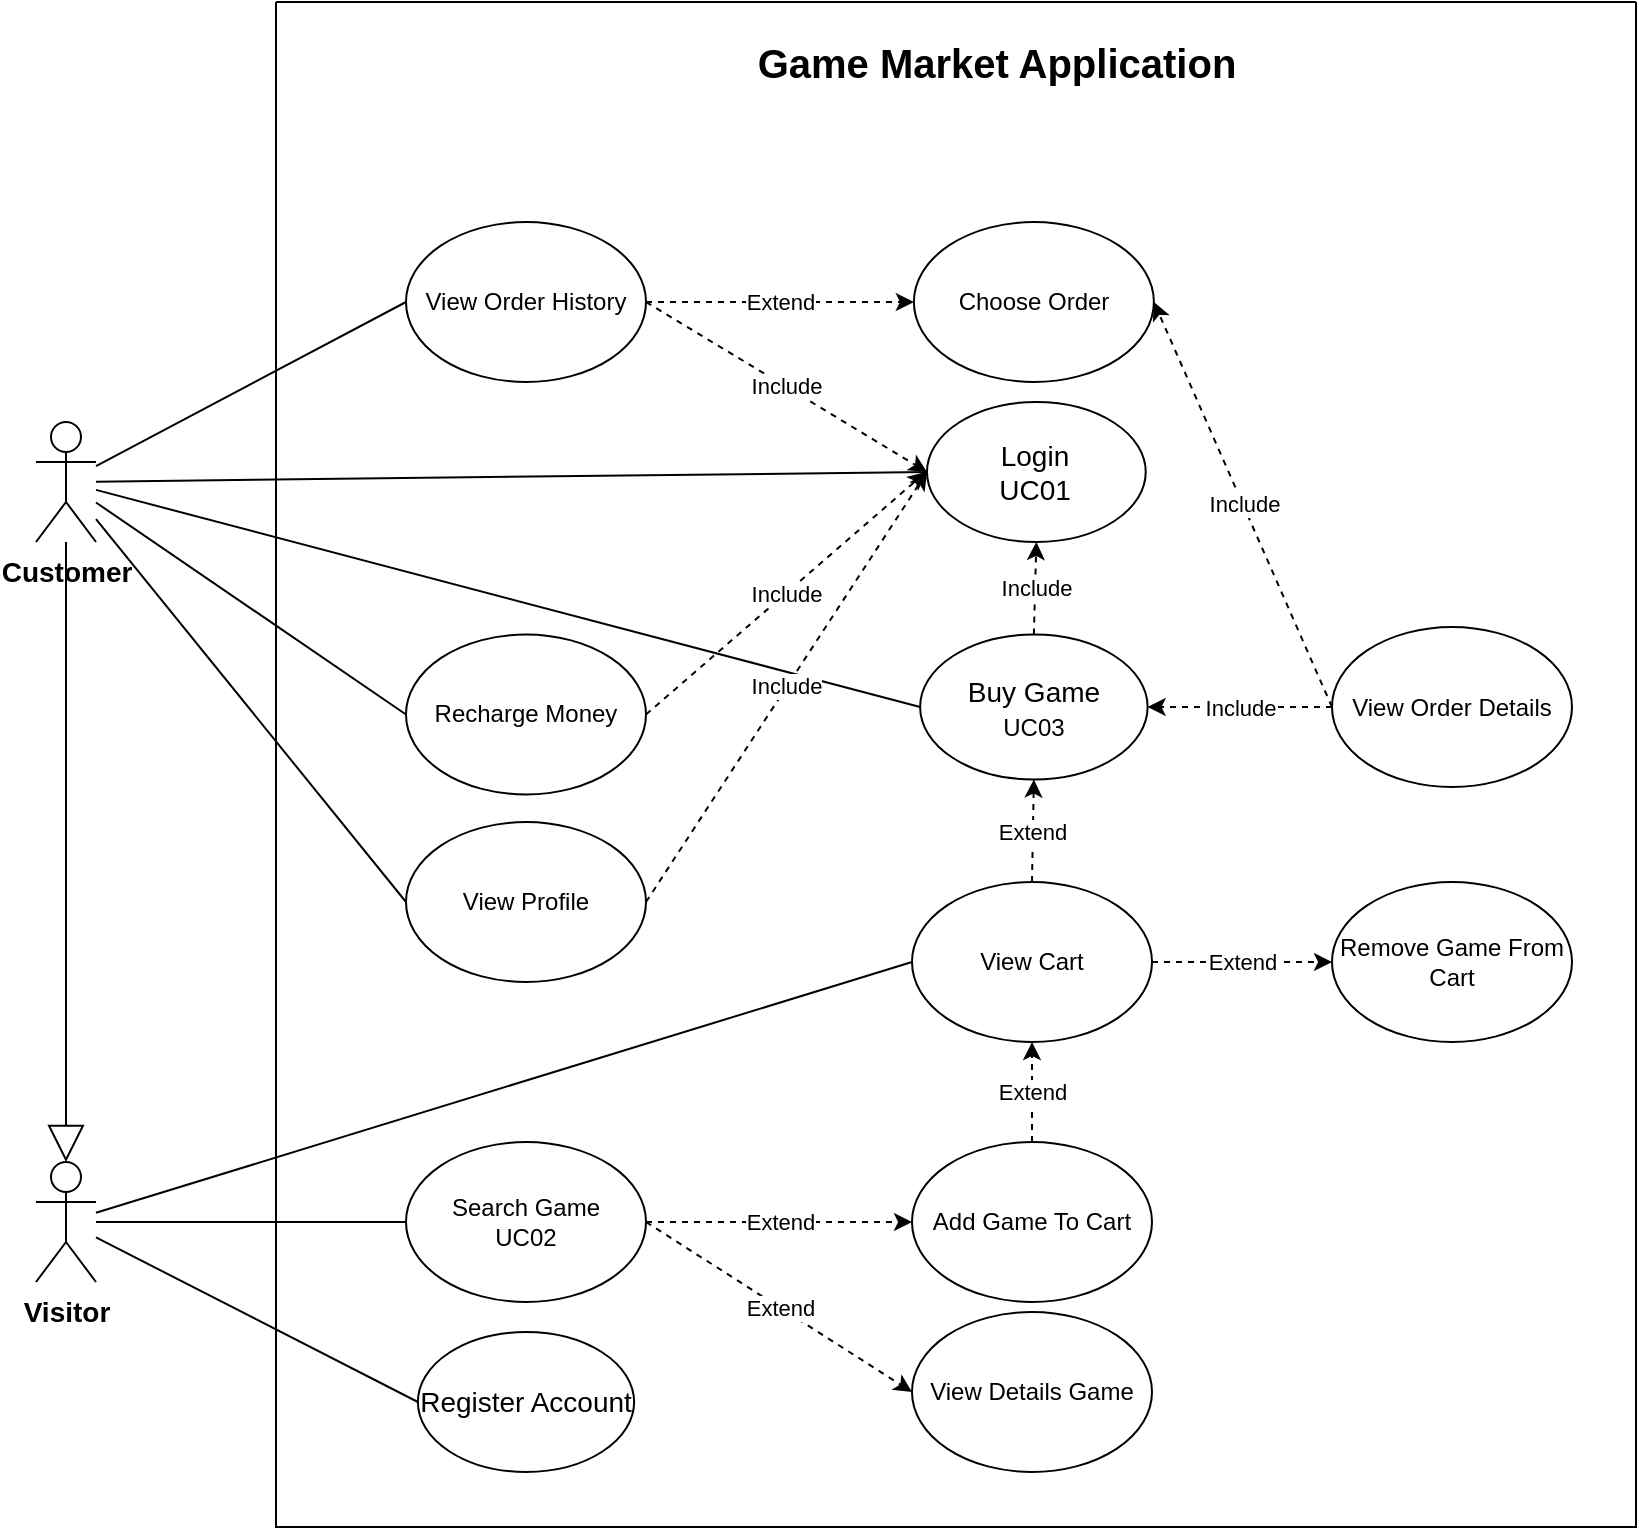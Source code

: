 <mxfile version="20.6.2" type="device"><diagram id="KXcQYND8kiZpKf5_zue2" name="Page-1"><mxGraphModel dx="1024" dy="601" grid="1" gridSize="10" guides="1" tooltips="1" connect="1" arrows="1" fold="1" page="1" pageScale="1" pageWidth="850" pageHeight="1100" math="0" shadow="0"><root><mxCell id="0"/><mxCell id="1" parent="0"/><mxCell id="yJES4FdTqjZqcFZiMuPb-55" value="Register Account" style="ellipse;whiteSpace=wrap;html=1;fontSize=14;" parent="1" vertex="1"><mxGeometry x="210.94" y="895" width="108.12" height="70" as="geometry"/></mxCell><mxCell id="yJES4FdTqjZqcFZiMuPb-57" value="&lt;b style=&quot;font-size: 14px;&quot;&gt;Customer&lt;/b&gt;" style="shape=umlActor;verticalLabelPosition=bottom;verticalAlign=top;html=1;outlineConnect=0;fontSize=14;" parent="1" vertex="1"><mxGeometry x="20" y="440" width="30" height="60" as="geometry"/></mxCell><mxCell id="yJES4FdTqjZqcFZiMuPb-60" value="Buy Game&lt;br&gt;&lt;span style=&quot;font-size: 12px;&quot;&gt;UC03&lt;/span&gt;" style="ellipse;whiteSpace=wrap;html=1;fontSize=14;" parent="1" vertex="1"><mxGeometry x="462.06" y="546.25" width="113.75" height="72.5" as="geometry"/></mxCell><mxCell id="yJES4FdTqjZqcFZiMuPb-63" value="" style="endArrow=none;html=1;rounded=0;fontSize=14;entryX=0;entryY=0.5;entryDx=0;entryDy=0;" parent="1" source="yJES4FdTqjZqcFZiMuPb-57" target="yJES4FdTqjZqcFZiMuPb-56" edge="1"><mxGeometry width="50" height="50" relative="1" as="geometry"><mxPoint x="193" y="485" as="sourcePoint"/><mxPoint x="243" y="435" as="targetPoint"/></mxGeometry></mxCell><mxCell id="yJES4FdTqjZqcFZiMuPb-64" value="" style="endArrow=none;html=1;rounded=0;fontSize=14;entryX=0;entryY=0.5;entryDx=0;entryDy=0;" parent="1" source="yJES4FdTqjZqcFZiMuPb-94" target="sp--mUhmZl4PDLwXqNvq-12" edge="1"><mxGeometry width="50" height="50" relative="1" as="geometry"><mxPoint x="3" y="1231.538" as="sourcePoint"/><mxPoint x="105.0" y="840" as="targetPoint"/></mxGeometry></mxCell><mxCell id="yJES4FdTqjZqcFZiMuPb-94" value="&lt;b style=&quot;font-size: 14px;&quot;&gt;Visitor&lt;/b&gt;" style="shape=umlActor;verticalLabelPosition=bottom;verticalAlign=top;html=1;outlineConnect=0;fontSize=14;" parent="1" vertex="1"><mxGeometry x="20" y="810" width="30" height="60" as="geometry"/></mxCell><mxCell id="yJES4FdTqjZqcFZiMuPb-95" value="" style="endArrow=block;endSize=16;endFill=0;html=1;rounded=0;" parent="1" source="yJES4FdTqjZqcFZiMuPb-57" target="yJES4FdTqjZqcFZiMuPb-94" edge="1"><mxGeometry width="160" relative="1" as="geometry"><mxPoint x="8" y="530" as="sourcePoint"/><mxPoint x="8" y="800" as="targetPoint"/></mxGeometry></mxCell><mxCell id="yJES4FdTqjZqcFZiMuPb-97" value="" style="endArrow=none;html=1;rounded=0;fontSize=14;entryX=0;entryY=0.5;entryDx=0;entryDy=0;" parent="1" source="yJES4FdTqjZqcFZiMuPb-94" target="yJES4FdTqjZqcFZiMuPb-55" edge="1"><mxGeometry width="50" height="50" relative="1" as="geometry"><mxPoint x="-27" y="948.973" as="sourcePoint"/><mxPoint x="140.5" y="1105" as="targetPoint"/></mxGeometry></mxCell><mxCell id="yJES4FdTqjZqcFZiMuPb-56" value="Login&lt;br&gt;UC01" style="ellipse;whiteSpace=wrap;html=1;fontSize=14;" parent="1" vertex="1"><mxGeometry x="465.49" y="430" width="109.38" height="70" as="geometry"/></mxCell><mxCell id="j5gfw2YF714i59jHXQbF-12" value="Include" style="endArrow=classic;html=1;rounded=0;dashed=1;entryX=0.5;entryY=1;entryDx=0;entryDy=0;exitX=0.5;exitY=0;exitDx=0;exitDy=0;" parent="1" source="yJES4FdTqjZqcFZiMuPb-60" target="yJES4FdTqjZqcFZiMuPb-56" edge="1"><mxGeometry width="50" height="50" relative="1" as="geometry"><mxPoint x="298" y="530" as="sourcePoint"/><mxPoint x="388" y="430" as="targetPoint"/></mxGeometry></mxCell><mxCell id="j5gfw2YF714i59jHXQbF-16" value="" style="swimlane;startSize=0;fontSize=14;" parent="1" vertex="1"><mxGeometry x="140" y="230" width="680" height="762.5" as="geometry"/></mxCell><mxCell id="j5gfw2YF714i59jHXQbF-17" value="&lt;b style=&quot;font-size: 20px;&quot;&gt;Game Market Application&lt;/b&gt;" style="text;html=1;align=center;verticalAlign=middle;resizable=0;points=[];autosize=1;strokeColor=none;fillColor=none;fontSize=14;" parent="j5gfw2YF714i59jHXQbF-16" vertex="1"><mxGeometry x="230" y="10" width="260" height="40" as="geometry"/></mxCell><mxCell id="sp--mUhmZl4PDLwXqNvq-5" value="Add Game To Cart" style="ellipse;whiteSpace=wrap;html=1;" parent="1" vertex="1"><mxGeometry x="458" y="800" width="120" height="80" as="geometry"/></mxCell><mxCell id="sp--mUhmZl4PDLwXqNvq-6" value="Remove Game From Cart" style="ellipse;whiteSpace=wrap;html=1;" parent="1" vertex="1"><mxGeometry x="668" y="670" width="120" height="80" as="geometry"/></mxCell><mxCell id="sp--mUhmZl4PDLwXqNvq-11" value="View Details Game" style="ellipse;whiteSpace=wrap;html=1;" parent="1" vertex="1"><mxGeometry x="458" y="885" width="120" height="80" as="geometry"/></mxCell><mxCell id="sp--mUhmZl4PDLwXqNvq-12" value="Search Game&lt;br&gt;UC02" style="ellipse;whiteSpace=wrap;html=1;" parent="1" vertex="1"><mxGeometry x="205.0" y="800" width="120" height="80" as="geometry"/></mxCell><mxCell id="sp--mUhmZl4PDLwXqNvq-15" value="Extend" style="endArrow=classic;html=1;rounded=0;entryX=0;entryY=0.5;entryDx=0;entryDy=0;dashed=1;exitX=1;exitY=0.5;exitDx=0;exitDy=0;" parent="1" source="sp--mUhmZl4PDLwXqNvq-12" target="sp--mUhmZl4PDLwXqNvq-11" edge="1"><mxGeometry relative="1" as="geometry"><mxPoint x="578" y="1105" as="sourcePoint"/><mxPoint x="458" y="1175" as="targetPoint"/></mxGeometry></mxCell><mxCell id="sp--mUhmZl4PDLwXqNvq-16" value="Extend" style="endArrow=classic;html=1;rounded=0;entryX=0;entryY=0.5;entryDx=0;entryDy=0;dashed=1;exitX=1;exitY=0.5;exitDx=0;exitDy=0;" parent="1" source="sp--mUhmZl4PDLwXqNvq-12" target="sp--mUhmZl4PDLwXqNvq-5" edge="1"><mxGeometry relative="1" as="geometry"><mxPoint x="468" y="1075" as="sourcePoint"/><mxPoint x="558" y="1005" as="targetPoint"/></mxGeometry></mxCell><mxCell id="sp--mUhmZl4PDLwXqNvq-17" value="View Order Details" style="ellipse;whiteSpace=wrap;html=1;" parent="1" vertex="1"><mxGeometry x="668" y="542.5" width="120" height="80" as="geometry"/></mxCell><mxCell id="sp--mUhmZl4PDLwXqNvq-18" value="View Cart&lt;br&gt;" style="ellipse;whiteSpace=wrap;html=1;" parent="1" vertex="1"><mxGeometry x="458" y="670" width="120" height="80" as="geometry"/></mxCell><mxCell id="sp--mUhmZl4PDLwXqNvq-20" value="Extend" style="endArrow=classic;html=1;rounded=0;dashed=1;exitX=1;exitY=0.5;exitDx=0;exitDy=0;entryX=0;entryY=0.5;entryDx=0;entryDy=0;" parent="1" source="sp--mUhmZl4PDLwXqNvq-18" target="sp--mUhmZl4PDLwXqNvq-6" edge="1"><mxGeometry relative="1" as="geometry"><mxPoint x="738" y="921.0" as="sourcePoint"/><mxPoint x="908" y="845" as="targetPoint"/></mxGeometry></mxCell><mxCell id="sp--mUhmZl4PDLwXqNvq-21" value="Extend" style="endArrow=classic;html=1;rounded=0;dashed=1;exitX=0.5;exitY=0;exitDx=0;exitDy=0;entryX=0.5;entryY=1;entryDx=0;entryDy=0;" parent="1" source="sp--mUhmZl4PDLwXqNvq-18" target="yJES4FdTqjZqcFZiMuPb-60" edge="1"><mxGeometry relative="1" as="geometry"><mxPoint x="858" y="735.0" as="sourcePoint"/><mxPoint x="622" y="576" as="targetPoint"/></mxGeometry></mxCell><mxCell id="sp--mUhmZl4PDLwXqNvq-25" value="Include" style="endArrow=classic;html=1;rounded=0;entryX=1;entryY=0.5;entryDx=0;entryDy=0;dashed=1;exitX=0;exitY=0.5;exitDx=0;exitDy=0;" parent="1" source="sp--mUhmZl4PDLwXqNvq-17" target="yJES4FdTqjZqcFZiMuPb-60" edge="1"><mxGeometry relative="1" as="geometry"><mxPoint x="868" y="620" as="sourcePoint"/><mxPoint x="798" y="620" as="targetPoint"/></mxGeometry></mxCell><mxCell id="sp--mUhmZl4PDLwXqNvq-27" value="View Order History" style="ellipse;whiteSpace=wrap;html=1;" parent="1" vertex="1"><mxGeometry x="205" y="340" width="120" height="80" as="geometry"/></mxCell><mxCell id="sp--mUhmZl4PDLwXqNvq-28" value="" style="endArrow=none;html=1;rounded=0;fontSize=14;entryX=0;entryY=0.5;entryDx=0;entryDy=0;" parent="1" source="yJES4FdTqjZqcFZiMuPb-57" target="sp--mUhmZl4PDLwXqNvq-27" edge="1"><mxGeometry width="50" height="50" relative="1" as="geometry"><mxPoint x="33" y="473" as="sourcePoint"/><mxPoint x="268" y="370" as="targetPoint"/></mxGeometry></mxCell><mxCell id="sp--mUhmZl4PDLwXqNvq-29" value="Include" style="endArrow=classic;html=1;rounded=0;dashed=1;exitX=1;exitY=0.5;exitDx=0;exitDy=0;entryX=0;entryY=0.5;entryDx=0;entryDy=0;" parent="1" source="sp--mUhmZl4PDLwXqNvq-27" target="yJES4FdTqjZqcFZiMuPb-56" edge="1"><mxGeometry width="50" height="50" relative="1" as="geometry"><mxPoint x="375" y="370" as="sourcePoint"/><mxPoint x="555" y="390" as="targetPoint"/></mxGeometry></mxCell><mxCell id="sp--mUhmZl4PDLwXqNvq-30" value="Choose Order" style="ellipse;whiteSpace=wrap;html=1;" parent="1" vertex="1"><mxGeometry x="458.94" y="340" width="120" height="80" as="geometry"/></mxCell><mxCell id="sp--mUhmZl4PDLwXqNvq-31" value="Extend" style="endArrow=classic;html=1;rounded=0;dashed=1;exitX=1;exitY=0.5;exitDx=0;exitDy=0;entryX=0;entryY=0.5;entryDx=0;entryDy=0;" parent="1" source="sp--mUhmZl4PDLwXqNvq-27" target="sp--mUhmZl4PDLwXqNvq-30" edge="1"><mxGeometry width="50" height="50" relative="1" as="geometry"><mxPoint x="455" y="270" as="sourcePoint"/><mxPoint x="455" y="340" as="targetPoint"/></mxGeometry></mxCell><mxCell id="sp--mUhmZl4PDLwXqNvq-32" value="Include" style="endArrow=classic;html=1;rounded=0;dashed=1;exitX=0;exitY=0.5;exitDx=0;exitDy=0;entryX=1;entryY=0.5;entryDx=0;entryDy=0;" parent="1" source="sp--mUhmZl4PDLwXqNvq-17" target="sp--mUhmZl4PDLwXqNvq-30" edge="1"><mxGeometry width="50" height="50" relative="1" as="geometry"><mxPoint x="668" y="310" as="sourcePoint"/><mxPoint x="515" y="380" as="targetPoint"/></mxGeometry></mxCell><mxCell id="sp--mUhmZl4PDLwXqNvq-34" value="Recharge Money" style="ellipse;whiteSpace=wrap;html=1;" parent="1" vertex="1"><mxGeometry x="205" y="546.25" width="120" height="80" as="geometry"/></mxCell><mxCell id="sp--mUhmZl4PDLwXqNvq-35" value="" style="endArrow=none;html=1;rounded=0;fontSize=14;entryX=0;entryY=0.5;entryDx=0;entryDy=0;" parent="1" source="yJES4FdTqjZqcFZiMuPb-57" target="sp--mUhmZl4PDLwXqNvq-34" edge="1"><mxGeometry width="50" height="50" relative="1" as="geometry"><mxPoint x="33" y="480" as="sourcePoint"/><mxPoint x="475" y="475" as="targetPoint"/></mxGeometry></mxCell><mxCell id="sp--mUhmZl4PDLwXqNvq-36" value="Include" style="endArrow=classic;html=1;rounded=0;dashed=1;exitX=1;exitY=0.5;exitDx=0;exitDy=0;" parent="1" source="sp--mUhmZl4PDLwXqNvq-34" edge="1"><mxGeometry width="50" height="50" relative="1" as="geometry"><mxPoint x="335" y="410" as="sourcePoint"/><mxPoint x="465" y="465" as="targetPoint"/></mxGeometry></mxCell><mxCell id="P43sSDn-P2DWNO2LkJUK-1" value="" style="endArrow=none;html=1;rounded=0;fontSize=14;entryX=0;entryY=0.5;entryDx=0;entryDy=0;" parent="1" source="yJES4FdTqjZqcFZiMuPb-94" target="sp--mUhmZl4PDLwXqNvq-18" edge="1"><mxGeometry width="50" height="50" relative="1" as="geometry"><mxPoint x="33" y="490" as="sourcePoint"/><mxPoint x="215" y="610" as="targetPoint"/></mxGeometry></mxCell><mxCell id="P43sSDn-P2DWNO2LkJUK-2" value="Extend" style="endArrow=classic;html=1;rounded=0;dashed=1;entryX=0.5;entryY=1;entryDx=0;entryDy=0;exitX=0.5;exitY=0;exitDx=0;exitDy=0;" parent="1" source="sp--mUhmZl4PDLwXqNvq-5" target="sp--mUhmZl4PDLwXqNvq-18" edge="1"><mxGeometry relative="1" as="geometry"><mxPoint x="588" y="799" as="sourcePoint"/><mxPoint x="678" y="799" as="targetPoint"/></mxGeometry></mxCell><mxCell id="YPIco9ZL0iDHzWoRpvgK-5" value="" style="endArrow=none;html=1;rounded=0;fontSize=14;entryX=0;entryY=0.5;entryDx=0;entryDy=0;" parent="1" source="yJES4FdTqjZqcFZiMuPb-57" target="yJES4FdTqjZqcFZiMuPb-60" edge="1"><mxGeometry width="50" height="50" relative="1" as="geometry"><mxPoint x="60" y="485.294" as="sourcePoint"/><mxPoint x="215" y="540" as="targetPoint"/></mxGeometry></mxCell><mxCell id="yeW_1RJhgPNtANxBeGjt-1" value="View Profile" style="ellipse;whiteSpace=wrap;html=1;" parent="1" vertex="1"><mxGeometry x="205" y="640" width="120" height="80" as="geometry"/></mxCell><mxCell id="yeW_1RJhgPNtANxBeGjt-2" value="" style="endArrow=none;html=1;rounded=0;fontSize=14;entryX=0;entryY=0.5;entryDx=0;entryDy=0;" parent="1" source="yJES4FdTqjZqcFZiMuPb-57" target="yeW_1RJhgPNtANxBeGjt-1" edge="1"><mxGeometry width="50" height="50" relative="1" as="geometry"><mxPoint x="60" y="490" as="sourcePoint"/><mxPoint x="215" y="596" as="targetPoint"/></mxGeometry></mxCell><mxCell id="yeW_1RJhgPNtANxBeGjt-4" value="Include" style="endArrow=classic;html=1;rounded=0;dashed=1;exitX=1;exitY=0.5;exitDx=0;exitDy=0;entryX=0;entryY=0.5;entryDx=0;entryDy=0;" parent="1" source="yeW_1RJhgPNtANxBeGjt-1" target="yJES4FdTqjZqcFZiMuPb-56" edge="1"><mxGeometry width="50" height="50" relative="1" as="geometry"><mxPoint x="335" y="596" as="sourcePoint"/><mxPoint x="475" y="475" as="targetPoint"/></mxGeometry></mxCell></root></mxGraphModel></diagram></mxfile>